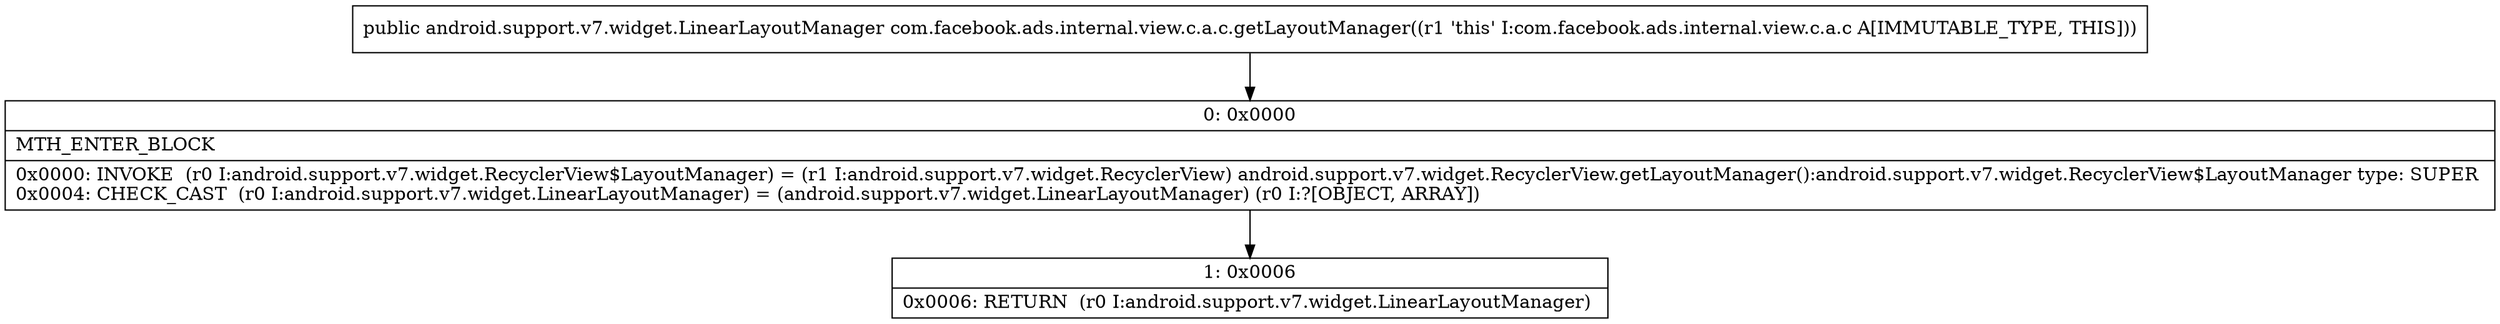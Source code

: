digraph "CFG forcom.facebook.ads.internal.view.c.a.c.getLayoutManager()Landroid\/support\/v7\/widget\/LinearLayoutManager;" {
Node_0 [shape=record,label="{0\:\ 0x0000|MTH_ENTER_BLOCK\l|0x0000: INVOKE  (r0 I:android.support.v7.widget.RecyclerView$LayoutManager) = (r1 I:android.support.v7.widget.RecyclerView) android.support.v7.widget.RecyclerView.getLayoutManager():android.support.v7.widget.RecyclerView$LayoutManager type: SUPER \l0x0004: CHECK_CAST  (r0 I:android.support.v7.widget.LinearLayoutManager) = (android.support.v7.widget.LinearLayoutManager) (r0 I:?[OBJECT, ARRAY]) \l}"];
Node_1 [shape=record,label="{1\:\ 0x0006|0x0006: RETURN  (r0 I:android.support.v7.widget.LinearLayoutManager) \l}"];
MethodNode[shape=record,label="{public android.support.v7.widget.LinearLayoutManager com.facebook.ads.internal.view.c.a.c.getLayoutManager((r1 'this' I:com.facebook.ads.internal.view.c.a.c A[IMMUTABLE_TYPE, THIS])) }"];
MethodNode -> Node_0;
Node_0 -> Node_1;
}

